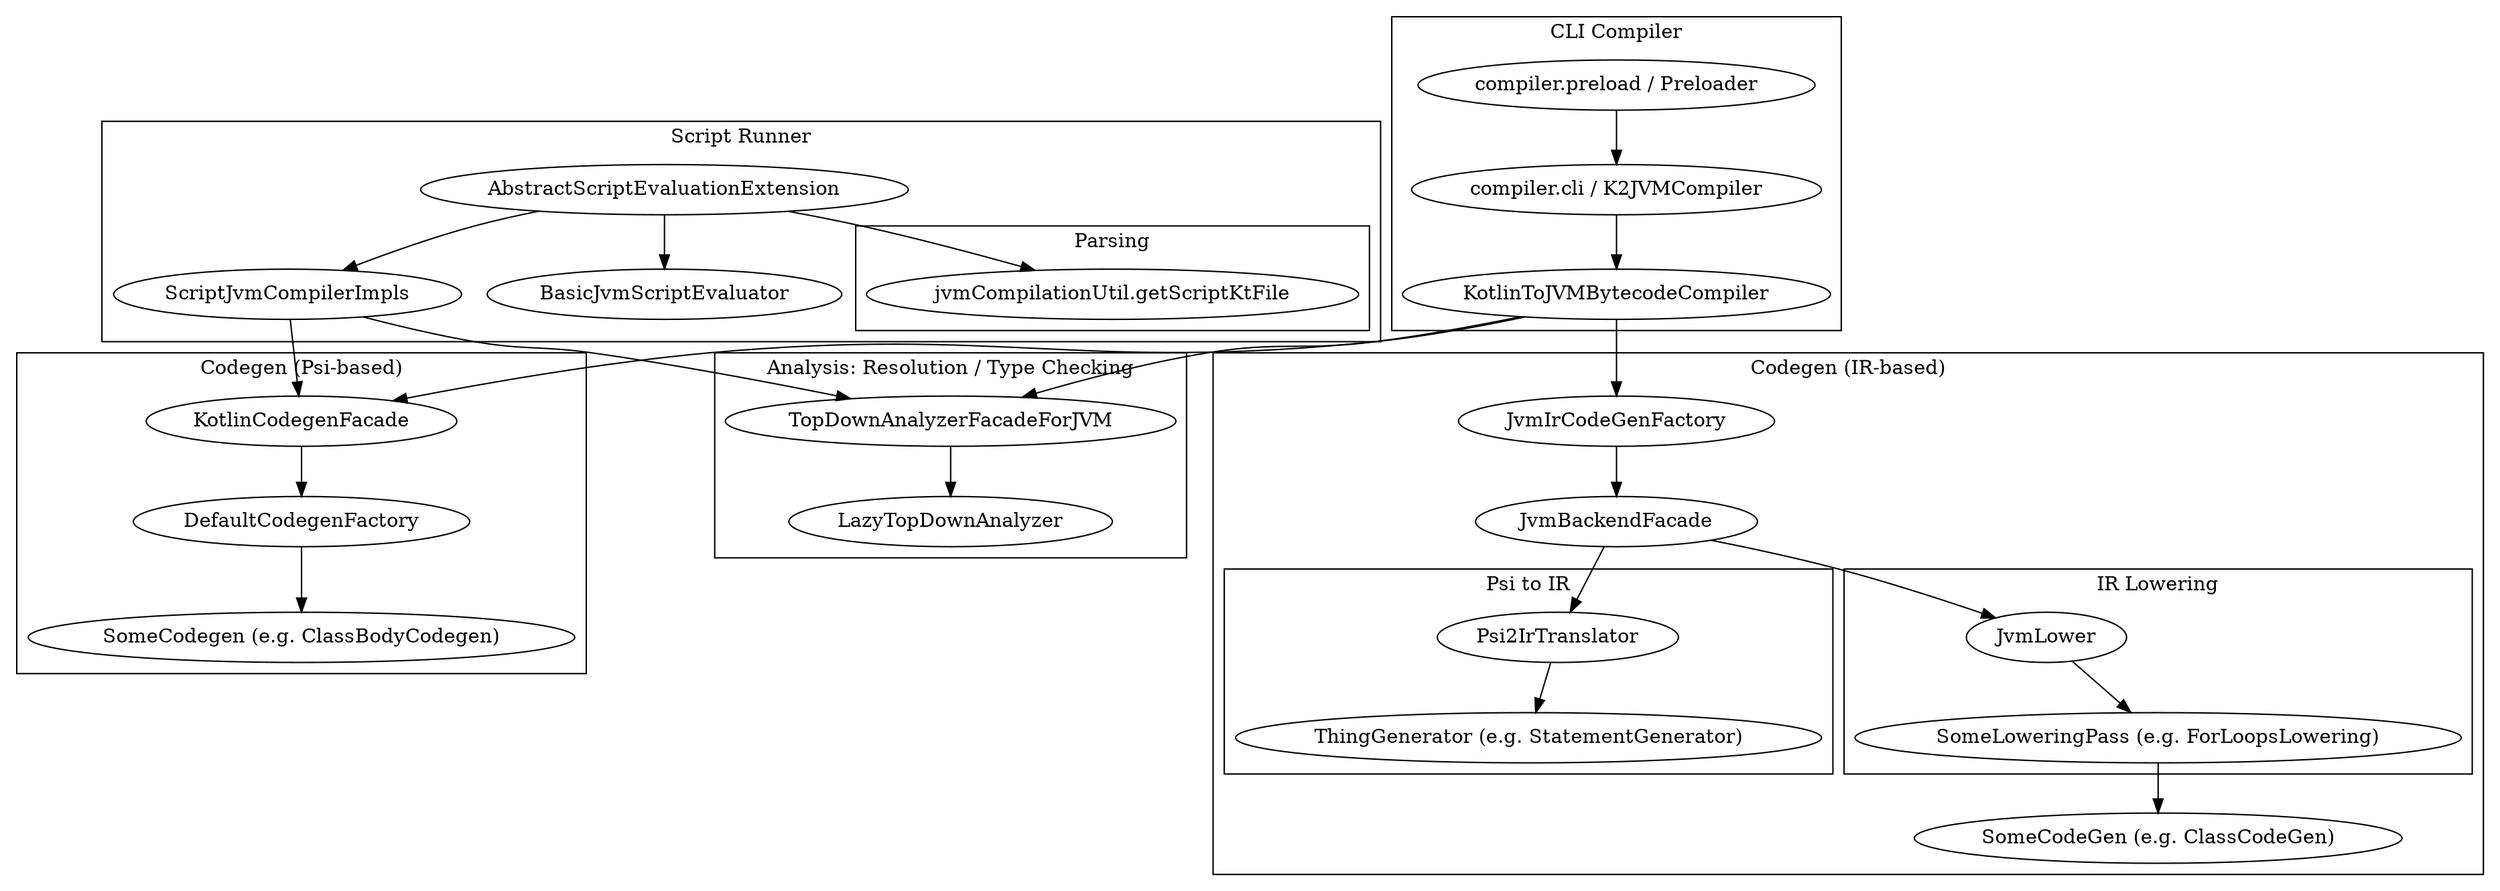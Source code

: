 digraph G {
    subgraph cluster_scr {
        label = "Script Runner";

        SEvalExt [label="AbstractScriptEvaluationExtension"];
        SJvmCI [label="ScriptJvmCompilerImpls"];
        SEvalJvm [label=BasicJvmScriptEvaluator];

        subgraph cluster_par {
            label = "Parsing";

            SPar [label="jvmCompilationUtil.getScriptKtFile"];
        }
    }
    subgraph cluster_cc {
        label = "CLI Compiler"

        CPrel [label="compiler.preload / Preloader"]
        K2JC [label="compiler.cli / K2JVMCompiler"]
        K2JBCC [label=KotlinToJVMBytecodeCompiler]
    }
    subgraph cluster_ana {
        label = "Analysis: Resolution / Type Checking";

        TDAnaF [label=TopDownAnalyzerFacadeForJVM];
        LTDA [label=LazyTopDownAnalyzer];
    }
    subgraph cluster_cg_psi {
        label = "Codegen (Psi-based)";

        KtCgF [label=KotlinCodegenFacade];
        DefCgF [label=DefaultCodegenFactory];
        AnyCg [label="SomeCodegen (e.g. ClassBodyCodegen)"];
    }

    subgraph cluster_cg_ir {
        label = "Codegen (IR-based)";

        subgraph cluster_cg_psi2ir {
            label = "Psi to IR";

            Psi2Ir [label=Psi2IrTranslator];
            Psi2IrG [label="ThingGenerator (e.g. StatementGenerator)"];
        }

        subgraph cluster_lower {
            label = "IR Lowering";

            JLower [label=JvmLower];
            AnyLowerP [label="SomeLoweringPass (e.g. ForLoopsLowering)"];
        }

        JIrCgF [label=JvmIrCodeGenFactory]
        JBF [label=JvmBackendFacade]
        AnyIrCg [label="SomeCodeGen (e.g. ClassCodeGen)"];
    }

    /* Script: parsing */
    SEvalExt -> SPar;
    /* Script: driver */
    SEvalExt -> SJvmCI -> TDAnaF;
    /* Script: codegen */
    SJvmCI -> KtCgF;
    /* Script: eval */
    SEvalExt -> SEvalJvm;

    /* Analysis */
    TDAnaF -> LTDA;

    /* CLI compiler */
    CPrel -> K2JC -> K2JBCC -> TDAnaF;

    /* Psi-based codegen */
    K2JBCC -> KtCgF -> DefCgF -> AnyCg;

    /* IR-based codegen */
    K2JBCC -> JIrCgF -> JBF -> JLower -> AnyLowerP -> AnyIrCg;
    JBF -> Psi2Ir -> Psi2IrG;
}
